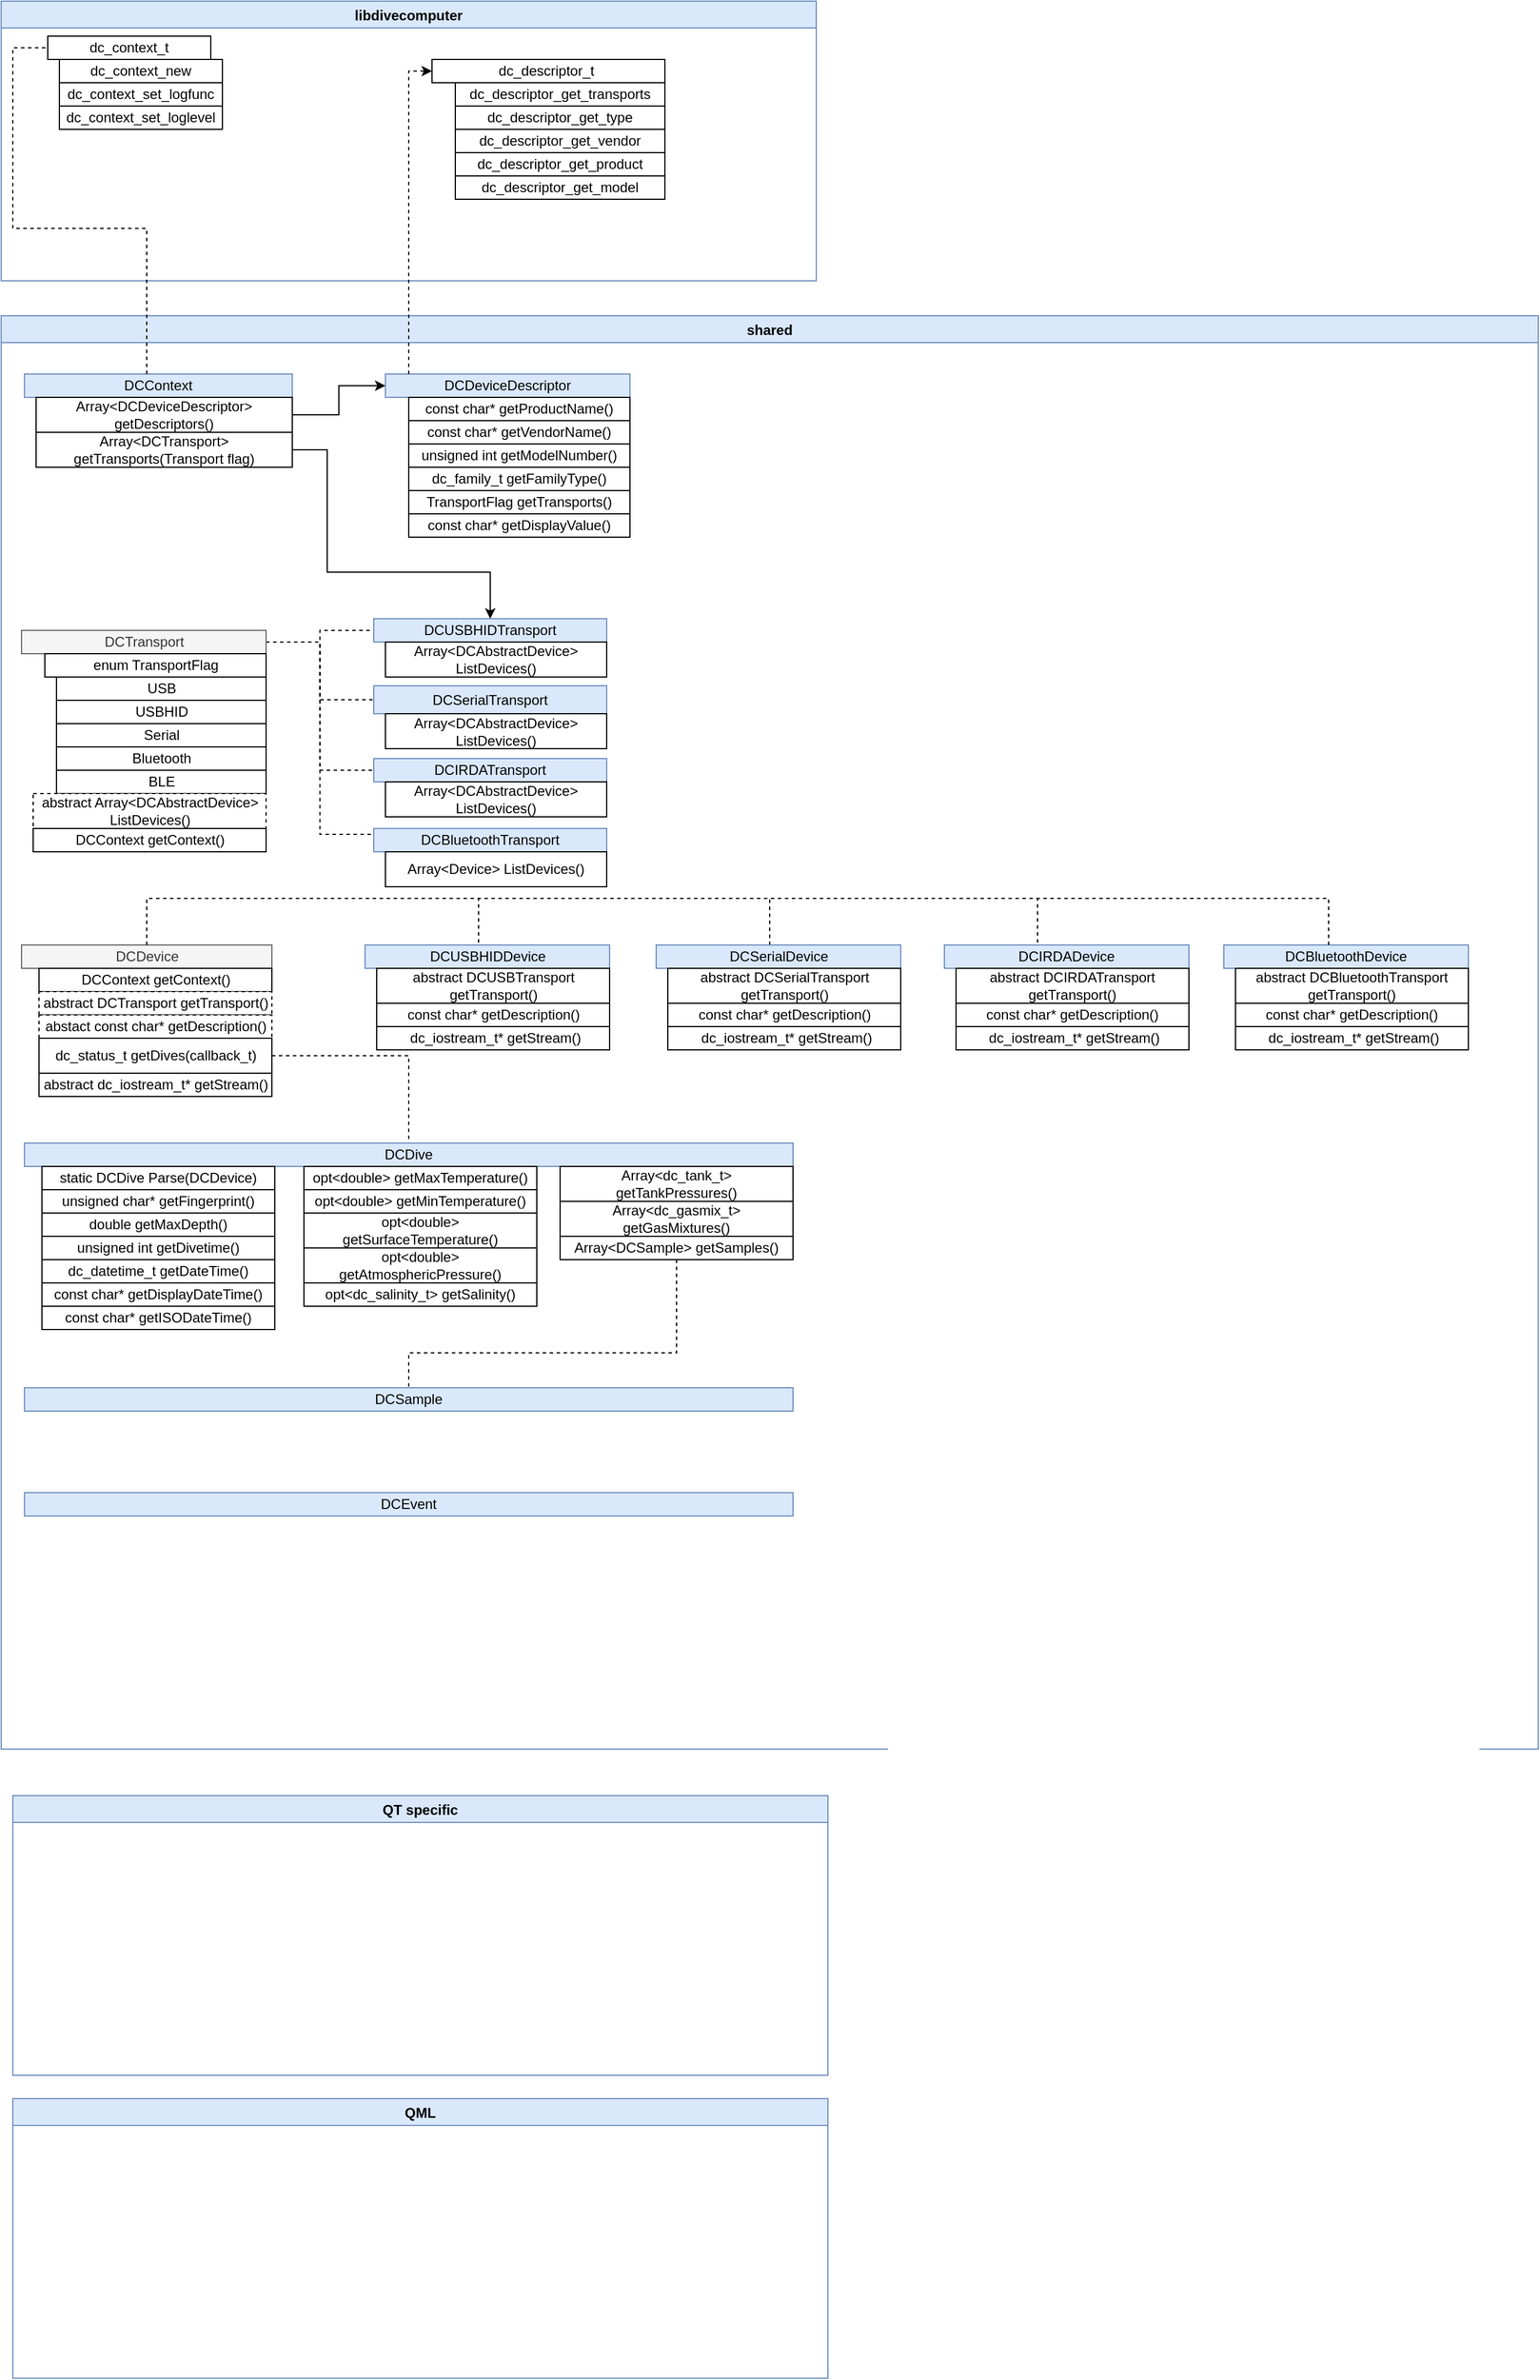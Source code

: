 <mxfile version="13.3.5" type="github">
  <diagram id="l0Hb1Kvt9UqNzEm9A9QA" name="Page-1">
    <mxGraphModel dx="660" dy="1087" grid="1" gridSize="10" guides="1" tooltips="1" connect="1" arrows="1" fold="1" page="0" pageScale="1" pageWidth="827" pageHeight="1169" math="0" shadow="0">
      <root>
        <mxCell id="0" />
        <mxCell id="1" parent="0" />
        <mxCell id="ltwnF_Ncu5DMhvB-tiFt-2" value="libdivecomputer" style="swimlane;fillColor=#dae8fc;strokeColor=#6c8ebf;" parent="1" vertex="1">
          <mxGeometry x="80" y="120" width="700" height="240" as="geometry" />
        </mxCell>
        <mxCell id="ltwnF_Ncu5DMhvB-tiFt-8" value="dc_context_new" style="rounded=0;whiteSpace=wrap;html=1;" parent="ltwnF_Ncu5DMhvB-tiFt-2" vertex="1">
          <mxGeometry x="50" y="50" width="140" height="20" as="geometry" />
        </mxCell>
        <mxCell id="ltwnF_Ncu5DMhvB-tiFt-9" value="dc_context_set_logfunc" style="rounded=0;whiteSpace=wrap;html=1;" parent="ltwnF_Ncu5DMhvB-tiFt-2" vertex="1">
          <mxGeometry x="50" y="70" width="140" height="20" as="geometry" />
        </mxCell>
        <mxCell id="ltwnF_Ncu5DMhvB-tiFt-10" value="dc_context_set_loglevel" style="rounded=0;whiteSpace=wrap;html=1;" parent="ltwnF_Ncu5DMhvB-tiFt-2" vertex="1">
          <mxGeometry x="50" y="90" width="140" height="20" as="geometry" />
        </mxCell>
        <mxCell id="ltwnF_Ncu5DMhvB-tiFt-25" value="dc_descriptor_t&amp;nbsp;" style="rounded=0;whiteSpace=wrap;html=1;" parent="ltwnF_Ncu5DMhvB-tiFt-2" vertex="1">
          <mxGeometry x="370" y="50" width="200" height="20" as="geometry" />
        </mxCell>
        <mxCell id="WCboHnmUrijgcAGSZFJO-1" value="dc_descriptor_get_transports" style="rounded=0;whiteSpace=wrap;html=1;" parent="ltwnF_Ncu5DMhvB-tiFt-2" vertex="1">
          <mxGeometry x="390" y="70" width="180" height="20" as="geometry" />
        </mxCell>
        <mxCell id="WCboHnmUrijgcAGSZFJO-2" value="dc_context_t" style="rounded=0;whiteSpace=wrap;html=1;" parent="ltwnF_Ncu5DMhvB-tiFt-2" vertex="1">
          <mxGeometry x="40" y="30" width="140" height="20" as="geometry" />
        </mxCell>
        <mxCell id="WCboHnmUrijgcAGSZFJO-3" value="dc_descriptor_get_type" style="rounded=0;whiteSpace=wrap;html=1;" parent="ltwnF_Ncu5DMhvB-tiFt-2" vertex="1">
          <mxGeometry x="390" y="90" width="180" height="20" as="geometry" />
        </mxCell>
        <mxCell id="WCboHnmUrijgcAGSZFJO-4" value="dc_descriptor_get_vendor" style="rounded=0;whiteSpace=wrap;html=1;" parent="ltwnF_Ncu5DMhvB-tiFt-2" vertex="1">
          <mxGeometry x="390" y="110" width="180" height="20" as="geometry" />
        </mxCell>
        <mxCell id="WCboHnmUrijgcAGSZFJO-5" value="dc_descriptor_get_product" style="rounded=0;whiteSpace=wrap;html=1;" parent="ltwnF_Ncu5DMhvB-tiFt-2" vertex="1">
          <mxGeometry x="390" y="130" width="180" height="20" as="geometry" />
        </mxCell>
        <mxCell id="WCboHnmUrijgcAGSZFJO-6" value="dc_descriptor_get_model" style="rounded=0;whiteSpace=wrap;html=1;" parent="ltwnF_Ncu5DMhvB-tiFt-2" vertex="1">
          <mxGeometry x="390" y="150" width="180" height="20" as="geometry" />
        </mxCell>
        <mxCell id="ltwnF_Ncu5DMhvB-tiFt-3" value="shared" style="swimlane;fillColor=#dae8fc;strokeColor=#6c8ebf;" parent="1" vertex="1">
          <mxGeometry x="80" y="390" width="1320" height="1230" as="geometry" />
        </mxCell>
        <mxCell id="ltwnF_Ncu5DMhvB-tiFt-11" value="DCContext" style="rounded=0;whiteSpace=wrap;html=1;fillColor=#dae8fc;strokeColor=#6c8ebf;" parent="ltwnF_Ncu5DMhvB-tiFt-3" vertex="1">
          <mxGeometry x="20" y="50" width="230" height="20" as="geometry" />
        </mxCell>
        <mxCell id="WCboHnmUrijgcAGSZFJO-7" style="edgeStyle=orthogonalEdgeStyle;rounded=0;orthogonalLoop=1;jettySize=auto;html=1;entryX=0;entryY=0.5;entryDx=0;entryDy=0;" parent="ltwnF_Ncu5DMhvB-tiFt-3" source="ltwnF_Ncu5DMhvB-tiFt-13" target="ltwnF_Ncu5DMhvB-tiFt-18" edge="1">
          <mxGeometry relative="1" as="geometry" />
        </mxCell>
        <mxCell id="ltwnF_Ncu5DMhvB-tiFt-13" value="Array&amp;lt;DCDeviceDescriptor&amp;gt; getDescriptors()" style="rounded=0;whiteSpace=wrap;html=1;" parent="ltwnF_Ncu5DMhvB-tiFt-3" vertex="1">
          <mxGeometry x="30" y="70" width="220" height="30" as="geometry" />
        </mxCell>
        <mxCell id="ltwnF_Ncu5DMhvB-tiFt-18" value="DCDeviceDescriptor" style="rounded=0;whiteSpace=wrap;html=1;fillColor=#dae8fc;strokeColor=#6c8ebf;" parent="ltwnF_Ncu5DMhvB-tiFt-3" vertex="1">
          <mxGeometry x="330" y="50" width="210" height="20" as="geometry" />
        </mxCell>
        <mxCell id="ltwnF_Ncu5DMhvB-tiFt-23" value="const char* getVendorName()" style="rounded=0;whiteSpace=wrap;html=1;" parent="ltwnF_Ncu5DMhvB-tiFt-3" vertex="1">
          <mxGeometry x="350" y="90" width="190" height="20" as="geometry" />
        </mxCell>
        <mxCell id="ltwnF_Ncu5DMhvB-tiFt-24" value="unsigned int getModelNumber()" style="rounded=0;whiteSpace=wrap;html=1;" parent="ltwnF_Ncu5DMhvB-tiFt-3" vertex="1">
          <mxGeometry x="350" y="110" width="190" height="20" as="geometry" />
        </mxCell>
        <mxCell id="ltwnF_Ncu5DMhvB-tiFt-28" value="dc_family_t getFamilyType()" style="rounded=0;whiteSpace=wrap;html=1;" parent="ltwnF_Ncu5DMhvB-tiFt-3" vertex="1">
          <mxGeometry x="350" y="130" width="190" height="20" as="geometry" />
        </mxCell>
        <mxCell id="ltwnF_Ncu5DMhvB-tiFt-29" value="TransportFlag getTransports()" style="rounded=0;whiteSpace=wrap;html=1;" parent="ltwnF_Ncu5DMhvB-tiFt-3" vertex="1">
          <mxGeometry x="350" y="150" width="190" height="20" as="geometry" />
        </mxCell>
        <mxCell id="ltwnF_Ncu5DMhvB-tiFt-30" value="const char* getProductName()" style="rounded=0;whiteSpace=wrap;html=1;" parent="ltwnF_Ncu5DMhvB-tiFt-3" vertex="1">
          <mxGeometry x="350" y="70" width="190" height="20" as="geometry" />
        </mxCell>
        <mxCell id="ltwnF_Ncu5DMhvB-tiFt-35" value="BLE" style="rounded=0;whiteSpace=wrap;html=1;" parent="ltwnF_Ncu5DMhvB-tiFt-3" vertex="1">
          <mxGeometry x="47.5" y="390" width="180" height="20" as="geometry" />
        </mxCell>
        <mxCell id="LenTutCYug-NzjJxEsnI-6" style="edgeStyle=orthogonalEdgeStyle;rounded=0;orthogonalLoop=1;jettySize=auto;html=1;entryX=0;entryY=0.5;entryDx=0;entryDy=0;endArrow=none;endFill=0;dashed=1;" edge="1" parent="ltwnF_Ncu5DMhvB-tiFt-3" source="WCboHnmUrijgcAGSZFJO-8" target="LenTutCYug-NzjJxEsnI-3">
          <mxGeometry relative="1" as="geometry" />
        </mxCell>
        <mxCell id="LenTutCYug-NzjJxEsnI-7" style="edgeStyle=orthogonalEdgeStyle;rounded=0;orthogonalLoop=1;jettySize=auto;html=1;entryX=0;entryY=0.5;entryDx=0;entryDy=0;dashed=1;endArrow=none;endFill=0;" edge="1" parent="ltwnF_Ncu5DMhvB-tiFt-3" source="WCboHnmUrijgcAGSZFJO-8" target="LenTutCYug-NzjJxEsnI-4">
          <mxGeometry relative="1" as="geometry" />
        </mxCell>
        <mxCell id="LenTutCYug-NzjJxEsnI-8" style="edgeStyle=orthogonalEdgeStyle;rounded=0;orthogonalLoop=1;jettySize=auto;html=1;entryX=0;entryY=0.5;entryDx=0;entryDy=0;dashed=1;endArrow=none;endFill=0;" edge="1" parent="ltwnF_Ncu5DMhvB-tiFt-3" source="WCboHnmUrijgcAGSZFJO-8" target="LenTutCYug-NzjJxEsnI-5">
          <mxGeometry relative="1" as="geometry" />
        </mxCell>
        <mxCell id="LenTutCYug-NzjJxEsnI-10" style="edgeStyle=orthogonalEdgeStyle;rounded=0;orthogonalLoop=1;jettySize=auto;html=1;entryX=0;entryY=0.25;entryDx=0;entryDy=0;dashed=1;endArrow=none;endFill=0;" edge="1" parent="ltwnF_Ncu5DMhvB-tiFt-3" source="WCboHnmUrijgcAGSZFJO-8" target="LenTutCYug-NzjJxEsnI-9">
          <mxGeometry relative="1" as="geometry" />
        </mxCell>
        <mxCell id="WCboHnmUrijgcAGSZFJO-8" value="DCTransport" style="rounded=0;whiteSpace=wrap;html=1;fillColor=#f5f5f5;strokeColor=#666666;fontColor=#333333;" parent="ltwnF_Ncu5DMhvB-tiFt-3" vertex="1">
          <mxGeometry x="17.5" y="270" width="210" height="20" as="geometry" />
        </mxCell>
        <mxCell id="WCboHnmUrijgcAGSZFJO-9" value="enum TransportFlag" style="rounded=0;whiteSpace=wrap;html=1;" parent="ltwnF_Ncu5DMhvB-tiFt-3" vertex="1">
          <mxGeometry x="37.5" y="290" width="190" height="20" as="geometry" />
        </mxCell>
        <mxCell id="WCboHnmUrijgcAGSZFJO-10" value="USBHID" style="rounded=0;whiteSpace=wrap;html=1;" parent="ltwnF_Ncu5DMhvB-tiFt-3" vertex="1">
          <mxGeometry x="47.5" y="330" width="180" height="20" as="geometry" />
        </mxCell>
        <mxCell id="WCboHnmUrijgcAGSZFJO-11" value="USB" style="rounded=0;whiteSpace=wrap;html=1;" parent="ltwnF_Ncu5DMhvB-tiFt-3" vertex="1">
          <mxGeometry x="47.5" y="310" width="180" height="20" as="geometry" />
        </mxCell>
        <mxCell id="WCboHnmUrijgcAGSZFJO-12" value="Serial" style="rounded=0;whiteSpace=wrap;html=1;" parent="ltwnF_Ncu5DMhvB-tiFt-3" vertex="1">
          <mxGeometry x="47.5" y="350" width="180" height="20" as="geometry" />
        </mxCell>
        <mxCell id="WCboHnmUrijgcAGSZFJO-13" value="Bluetooth" style="rounded=0;whiteSpace=wrap;html=1;" parent="ltwnF_Ncu5DMhvB-tiFt-3" vertex="1">
          <mxGeometry x="47.5" y="370" width="180" height="20" as="geometry" />
        </mxCell>
        <mxCell id="LenTutCYug-NzjJxEsnI-11" style="edgeStyle=orthogonalEdgeStyle;rounded=0;orthogonalLoop=1;jettySize=auto;html=1;endArrow=classic;endFill=1;" edge="1" parent="ltwnF_Ncu5DMhvB-tiFt-3" source="WCboHnmUrijgcAGSZFJO-16" target="LenTutCYug-NzjJxEsnI-3">
          <mxGeometry relative="1" as="geometry">
            <Array as="points">
              <mxPoint x="280" y="115" />
              <mxPoint x="280" y="220" />
              <mxPoint x="420" y="220" />
            </Array>
          </mxGeometry>
        </mxCell>
        <mxCell id="WCboHnmUrijgcAGSZFJO-16" value="Array&amp;lt;DCTransport&amp;gt; getTransports(Transport flag)" style="rounded=0;whiteSpace=wrap;html=1;" parent="ltwnF_Ncu5DMhvB-tiFt-3" vertex="1">
          <mxGeometry x="30" y="100" width="220" height="30" as="geometry" />
        </mxCell>
        <mxCell id="WCboHnmUrijgcAGSZFJO-20" value="abstract Array&amp;lt;DCAbstractDevice&amp;gt; ListDevices()" style="rounded=0;whiteSpace=wrap;html=1;dashed=1;" parent="ltwnF_Ncu5DMhvB-tiFt-3" vertex="1">
          <mxGeometry x="27.5" y="410" width="200" height="30" as="geometry" />
        </mxCell>
        <mxCell id="WCboHnmUrijgcAGSZFJO-22" value="const char* getDisplayValue()" style="rounded=0;whiteSpace=wrap;html=1;" parent="ltwnF_Ncu5DMhvB-tiFt-3" vertex="1">
          <mxGeometry x="350" y="170" width="190" height="20" as="geometry" />
        </mxCell>
        <mxCell id="LenTutCYug-NzjJxEsnI-29" style="edgeStyle=orthogonalEdgeStyle;rounded=0;orthogonalLoop=1;jettySize=auto;html=1;endArrow=none;endFill=0;strokeColor=#000000;dashed=1;" edge="1" parent="ltwnF_Ncu5DMhvB-tiFt-3" source="WCboHnmUrijgcAGSZFJO-23" target="LenTutCYug-NzjJxEsnI-17">
          <mxGeometry relative="1" as="geometry">
            <Array as="points">
              <mxPoint x="125" y="500" />
              <mxPoint x="410" y="500" />
            </Array>
          </mxGeometry>
        </mxCell>
        <mxCell id="LenTutCYug-NzjJxEsnI-30" style="edgeStyle=orthogonalEdgeStyle;rounded=0;orthogonalLoop=1;jettySize=auto;html=1;dashed=1;endArrow=none;endFill=0;strokeColor=#000000;" edge="1" parent="ltwnF_Ncu5DMhvB-tiFt-3" source="WCboHnmUrijgcAGSZFJO-23" target="LenTutCYug-NzjJxEsnI-21">
          <mxGeometry relative="1" as="geometry">
            <Array as="points">
              <mxPoint x="125" y="500" />
              <mxPoint x="660" y="500" />
            </Array>
          </mxGeometry>
        </mxCell>
        <mxCell id="LenTutCYug-NzjJxEsnI-34" style="edgeStyle=orthogonalEdgeStyle;rounded=0;orthogonalLoop=1;jettySize=auto;html=1;dashed=1;endArrow=none;endFill=0;strokeColor=#000000;" edge="1" parent="ltwnF_Ncu5DMhvB-tiFt-3" source="WCboHnmUrijgcAGSZFJO-23" target="LenTutCYug-NzjJxEsnI-31">
          <mxGeometry relative="1" as="geometry">
            <Array as="points">
              <mxPoint x="125" y="500" />
              <mxPoint x="890" y="500" />
            </Array>
          </mxGeometry>
        </mxCell>
        <mxCell id="WCboHnmUrijgcAGSZFJO-23" value="DCDevice" style="rounded=0;whiteSpace=wrap;html=1;fillColor=#f5f5f5;strokeColor=#666666;fontColor=#333333;" parent="ltwnF_Ncu5DMhvB-tiFt-3" vertex="1">
          <mxGeometry x="17.5" y="540" width="215" height="20" as="geometry" />
        </mxCell>
        <mxCell id="LenTutCYug-NzjJxEsnI-3" value="DCUSBHIDTransport" style="rounded=0;whiteSpace=wrap;html=1;fillColor=#dae8fc;strokeColor=#6c8ebf;" vertex="1" parent="ltwnF_Ncu5DMhvB-tiFt-3">
          <mxGeometry x="320" y="260" width="200" height="20" as="geometry" />
        </mxCell>
        <mxCell id="LenTutCYug-NzjJxEsnI-4" value="DCSerialTransport" style="rounded=0;whiteSpace=wrap;html=1;fillColor=#dae8fc;strokeColor=#6c8ebf;" vertex="1" parent="ltwnF_Ncu5DMhvB-tiFt-3">
          <mxGeometry x="320" y="317.5" width="200" height="24" as="geometry" />
        </mxCell>
        <mxCell id="LenTutCYug-NzjJxEsnI-5" value="DCIRDATransport" style="rounded=0;whiteSpace=wrap;html=1;fillColor=#dae8fc;strokeColor=#6c8ebf;" vertex="1" parent="ltwnF_Ncu5DMhvB-tiFt-3">
          <mxGeometry x="320" y="380" width="200" height="20" as="geometry" />
        </mxCell>
        <mxCell id="LenTutCYug-NzjJxEsnI-9" value="DCBluetoothTransport" style="rounded=0;whiteSpace=wrap;html=1;fillColor=#dae8fc;strokeColor=#6c8ebf;" vertex="1" parent="ltwnF_Ncu5DMhvB-tiFt-3">
          <mxGeometry x="320" y="440" width="200" height="20" as="geometry" />
        </mxCell>
        <mxCell id="LenTutCYug-NzjJxEsnI-13" value="DCContext getContext()" style="rounded=0;whiteSpace=wrap;html=1;" vertex="1" parent="ltwnF_Ncu5DMhvB-tiFt-3">
          <mxGeometry x="27.5" y="440" width="200" height="20" as="geometry" />
        </mxCell>
        <mxCell id="LenTutCYug-NzjJxEsnI-14" value="DCContext getContext()" style="rounded=0;whiteSpace=wrap;html=1;" vertex="1" parent="ltwnF_Ncu5DMhvB-tiFt-3">
          <mxGeometry x="32.5" y="560" width="200" height="20" as="geometry" />
        </mxCell>
        <mxCell id="LenTutCYug-NzjJxEsnI-16" value="abstract DCTransport getTransport()" style="rounded=0;whiteSpace=wrap;html=1;dashed=1;" vertex="1" parent="ltwnF_Ncu5DMhvB-tiFt-3">
          <mxGeometry x="32.5" y="580" width="200" height="20" as="geometry" />
        </mxCell>
        <mxCell id="LenTutCYug-NzjJxEsnI-17" value="DCUSBHIDDevice" style="rounded=0;whiteSpace=wrap;html=1;fillColor=#dae8fc;strokeColor=#6c8ebf;" vertex="1" parent="ltwnF_Ncu5DMhvB-tiFt-3">
          <mxGeometry x="312.5" y="540" width="210" height="20" as="geometry" />
        </mxCell>
        <mxCell id="LenTutCYug-NzjJxEsnI-18" value="abstact const char* getDescription()" style="rounded=0;whiteSpace=wrap;html=1;dashed=1;" vertex="1" parent="ltwnF_Ncu5DMhvB-tiFt-3">
          <mxGeometry x="32.5" y="600" width="200" height="20" as="geometry" />
        </mxCell>
        <mxCell id="LenTutCYug-NzjJxEsnI-19" value="abstract DCUSBTransport getTransport()" style="rounded=0;whiteSpace=wrap;html=1;" vertex="1" parent="ltwnF_Ncu5DMhvB-tiFt-3">
          <mxGeometry x="322.5" y="560" width="200" height="30" as="geometry" />
        </mxCell>
        <mxCell id="LenTutCYug-NzjJxEsnI-20" value="const char* getDescription()" style="rounded=0;whiteSpace=wrap;html=1;" vertex="1" parent="ltwnF_Ncu5DMhvB-tiFt-3">
          <mxGeometry x="322.5" y="590" width="200" height="20" as="geometry" />
        </mxCell>
        <mxCell id="LenTutCYug-NzjJxEsnI-21" value="DCSerialDevice" style="rounded=0;whiteSpace=wrap;html=1;fillColor=#dae8fc;strokeColor=#6c8ebf;" vertex="1" parent="ltwnF_Ncu5DMhvB-tiFt-3">
          <mxGeometry x="562.5" y="540" width="210" height="20" as="geometry" />
        </mxCell>
        <mxCell id="LenTutCYug-NzjJxEsnI-22" value="abstract DCSerialTransport getTransport()" style="rounded=0;whiteSpace=wrap;html=1;" vertex="1" parent="ltwnF_Ncu5DMhvB-tiFt-3">
          <mxGeometry x="572.5" y="560" width="200" height="30" as="geometry" />
        </mxCell>
        <mxCell id="LenTutCYug-NzjJxEsnI-23" value="const char* getDescription()" style="rounded=0;whiteSpace=wrap;html=1;" vertex="1" parent="ltwnF_Ncu5DMhvB-tiFt-3">
          <mxGeometry x="572.5" y="590" width="200" height="20" as="geometry" />
        </mxCell>
        <mxCell id="LenTutCYug-NzjJxEsnI-25" value="Array&amp;lt;DCAbstractDevice&amp;gt; ListDevices()" style="rounded=0;whiteSpace=wrap;html=1;" vertex="1" parent="ltwnF_Ncu5DMhvB-tiFt-3">
          <mxGeometry x="330" y="280" width="190" height="30" as="geometry" />
        </mxCell>
        <mxCell id="LenTutCYug-NzjJxEsnI-26" value="Array&amp;lt;DCAbstractDevice&amp;gt; ListDevices()" style="rounded=0;whiteSpace=wrap;html=1;" vertex="1" parent="ltwnF_Ncu5DMhvB-tiFt-3">
          <mxGeometry x="330" y="341.5" width="190" height="30" as="geometry" />
        </mxCell>
        <mxCell id="LenTutCYug-NzjJxEsnI-27" value="Array&amp;lt;DCAbstractDevice&amp;gt; ListDevices()" style="rounded=0;whiteSpace=wrap;html=1;" vertex="1" parent="ltwnF_Ncu5DMhvB-tiFt-3">
          <mxGeometry x="330" y="400" width="190" height="30" as="geometry" />
        </mxCell>
        <mxCell id="LenTutCYug-NzjJxEsnI-28" value="Array&amp;lt;Device&amp;gt; ListDevices()" style="rounded=0;whiteSpace=wrap;html=1;" vertex="1" parent="ltwnF_Ncu5DMhvB-tiFt-3">
          <mxGeometry x="330" y="460" width="190" height="30" as="geometry" />
        </mxCell>
        <mxCell id="LenTutCYug-NzjJxEsnI-31" value="DCIRDADevice" style="rounded=0;whiteSpace=wrap;html=1;fillColor=#dae8fc;strokeColor=#6c8ebf;" vertex="1" parent="ltwnF_Ncu5DMhvB-tiFt-3">
          <mxGeometry x="810" y="540" width="210" height="20" as="geometry" />
        </mxCell>
        <mxCell id="LenTutCYug-NzjJxEsnI-32" value="abstract DCIRDATransport getTransport()" style="rounded=0;whiteSpace=wrap;html=1;" vertex="1" parent="ltwnF_Ncu5DMhvB-tiFt-3">
          <mxGeometry x="820" y="560" width="200" height="30" as="geometry" />
        </mxCell>
        <mxCell id="LenTutCYug-NzjJxEsnI-33" value="const char* getDescription()" style="rounded=0;whiteSpace=wrap;html=1;" vertex="1" parent="ltwnF_Ncu5DMhvB-tiFt-3">
          <mxGeometry x="820" y="590" width="200" height="20" as="geometry" />
        </mxCell>
        <mxCell id="LenTutCYug-NzjJxEsnI-38" value="DCBluetoothDevice" style="rounded=0;whiteSpace=wrap;html=1;fillColor=#dae8fc;strokeColor=#6c8ebf;" vertex="1" parent="ltwnF_Ncu5DMhvB-tiFt-3">
          <mxGeometry x="1050" y="540" width="210" height="20" as="geometry" />
        </mxCell>
        <mxCell id="LenTutCYug-NzjJxEsnI-39" value="abstract DCBluetoothTransport getTransport()" style="rounded=0;whiteSpace=wrap;html=1;" vertex="1" parent="ltwnF_Ncu5DMhvB-tiFt-3">
          <mxGeometry x="1060" y="560" width="200" height="30" as="geometry" />
        </mxCell>
        <mxCell id="LenTutCYug-NzjJxEsnI-40" value="const char* getDescription()" style="rounded=0;whiteSpace=wrap;html=1;" vertex="1" parent="ltwnF_Ncu5DMhvB-tiFt-3">
          <mxGeometry x="1060" y="590" width="200" height="20" as="geometry" />
        </mxCell>
        <mxCell id="LenTutCYug-NzjJxEsnI-41" style="edgeStyle=orthogonalEdgeStyle;rounded=0;orthogonalLoop=1;jettySize=auto;html=1;dashed=1;endArrow=none;endFill=0;strokeColor=#000000;" edge="1" parent="ltwnF_Ncu5DMhvB-tiFt-3" source="WCboHnmUrijgcAGSZFJO-23" target="LenTutCYug-NzjJxEsnI-38">
          <mxGeometry relative="1" as="geometry">
            <Array as="points">
              <mxPoint x="125" y="500" />
              <mxPoint x="1140" y="500" />
            </Array>
          </mxGeometry>
        </mxCell>
        <mxCell id="LenTutCYug-NzjJxEsnI-76" style="edgeStyle=orthogonalEdgeStyle;rounded=0;orthogonalLoop=1;jettySize=auto;html=1;dashed=1;endArrow=none;endFill=0;strokeColor=#000000;" edge="1" parent="ltwnF_Ncu5DMhvB-tiFt-3" source="LenTutCYug-NzjJxEsnI-43" target="LenTutCYug-NzjJxEsnI-51">
          <mxGeometry relative="1" as="geometry">
            <Array as="points">
              <mxPoint x="350" y="635" />
            </Array>
          </mxGeometry>
        </mxCell>
        <mxCell id="LenTutCYug-NzjJxEsnI-43" value="dc_status_t getDives(callback_t)" style="rounded=0;whiteSpace=wrap;html=1;" vertex="1" parent="ltwnF_Ncu5DMhvB-tiFt-3">
          <mxGeometry x="32.5" y="620" width="200" height="30" as="geometry" />
        </mxCell>
        <mxCell id="LenTutCYug-NzjJxEsnI-46" value="abstract dc_iostream_t* getStream()" style="rounded=0;whiteSpace=wrap;html=1;" vertex="1" parent="ltwnF_Ncu5DMhvB-tiFt-3">
          <mxGeometry x="32.5" y="650" width="200" height="20" as="geometry" />
        </mxCell>
        <mxCell id="LenTutCYug-NzjJxEsnI-47" value="&amp;nbsp;dc_iostream_t* getStream()" style="rounded=0;whiteSpace=wrap;html=1;" vertex="1" parent="ltwnF_Ncu5DMhvB-tiFt-3">
          <mxGeometry x="322.5" y="610" width="200" height="20" as="geometry" />
        </mxCell>
        <mxCell id="LenTutCYug-NzjJxEsnI-48" value="&amp;nbsp;dc_iostream_t* getStream()" style="rounded=0;whiteSpace=wrap;html=1;" vertex="1" parent="ltwnF_Ncu5DMhvB-tiFt-3">
          <mxGeometry x="572.5" y="610" width="200" height="20" as="geometry" />
        </mxCell>
        <mxCell id="LenTutCYug-NzjJxEsnI-49" value="&amp;nbsp;dc_iostream_t* getStream()" style="rounded=0;whiteSpace=wrap;html=1;" vertex="1" parent="ltwnF_Ncu5DMhvB-tiFt-3">
          <mxGeometry x="820" y="610" width="200" height="20" as="geometry" />
        </mxCell>
        <mxCell id="LenTutCYug-NzjJxEsnI-50" value="&amp;nbsp;dc_iostream_t* getStream()" style="rounded=0;whiteSpace=wrap;html=1;" vertex="1" parent="ltwnF_Ncu5DMhvB-tiFt-3">
          <mxGeometry x="1060" y="610" width="200" height="20" as="geometry" />
        </mxCell>
        <mxCell id="LenTutCYug-NzjJxEsnI-51" value="DCDive" style="rounded=0;whiteSpace=wrap;html=1;fillColor=#dae8fc;strokeColor=#6c8ebf;" vertex="1" parent="ltwnF_Ncu5DMhvB-tiFt-3">
          <mxGeometry x="20" y="710" width="660" height="20" as="geometry" />
        </mxCell>
        <mxCell id="LenTutCYug-NzjJxEsnI-52" value="static DCDive Parse(DCDevice)" style="rounded=0;whiteSpace=wrap;html=1;" vertex="1" parent="ltwnF_Ncu5DMhvB-tiFt-3">
          <mxGeometry x="35" y="730" width="200" height="20" as="geometry" />
        </mxCell>
        <mxCell id="LenTutCYug-NzjJxEsnI-53" value="unsigned char* getFingerprint()" style="rounded=0;whiteSpace=wrap;html=1;" vertex="1" parent="ltwnF_Ncu5DMhvB-tiFt-3">
          <mxGeometry x="35" y="750" width="200" height="20" as="geometry" />
        </mxCell>
        <mxCell id="LenTutCYug-NzjJxEsnI-54" value="double getMaxDepth()" style="rounded=0;whiteSpace=wrap;html=1;" vertex="1" parent="ltwnF_Ncu5DMhvB-tiFt-3">
          <mxGeometry x="35" y="770" width="200" height="20" as="geometry" />
        </mxCell>
        <mxCell id="LenTutCYug-NzjJxEsnI-56" value="unsigned int getDivetime()" style="rounded=0;whiteSpace=wrap;html=1;" vertex="1" parent="ltwnF_Ncu5DMhvB-tiFt-3">
          <mxGeometry x="35" y="790" width="200" height="20" as="geometry" />
        </mxCell>
        <mxCell id="LenTutCYug-NzjJxEsnI-57" value="dc_datetime_t getDateTime()" style="rounded=0;whiteSpace=wrap;html=1;" vertex="1" parent="ltwnF_Ncu5DMhvB-tiFt-3">
          <mxGeometry x="35" y="810" width="200" height="20" as="geometry" />
        </mxCell>
        <mxCell id="LenTutCYug-NzjJxEsnI-58" value="const char* getDisplayDateTime()" style="rounded=0;whiteSpace=wrap;html=1;" vertex="1" parent="ltwnF_Ncu5DMhvB-tiFt-3">
          <mxGeometry x="35" y="830" width="200" height="20" as="geometry" />
        </mxCell>
        <mxCell id="LenTutCYug-NzjJxEsnI-59" value="const char* getISODateTime()" style="rounded=0;whiteSpace=wrap;html=1;" vertex="1" parent="ltwnF_Ncu5DMhvB-tiFt-3">
          <mxGeometry x="35" y="850" width="200" height="20" as="geometry" />
        </mxCell>
        <mxCell id="LenTutCYug-NzjJxEsnI-60" value="opt&amp;lt;double&amp;gt; getMaxTemperature()" style="rounded=0;whiteSpace=wrap;html=1;" vertex="1" parent="ltwnF_Ncu5DMhvB-tiFt-3">
          <mxGeometry x="260" y="730" width="200" height="20" as="geometry" />
        </mxCell>
        <mxCell id="LenTutCYug-NzjJxEsnI-61" value="opt&amp;lt;double&amp;gt; getMinTemperature()" style="rounded=0;whiteSpace=wrap;html=1;" vertex="1" parent="ltwnF_Ncu5DMhvB-tiFt-3">
          <mxGeometry x="260" y="750" width="200" height="20" as="geometry" />
        </mxCell>
        <mxCell id="LenTutCYug-NzjJxEsnI-62" value="opt&amp;lt;double&amp;gt; getSurfaceTemperature()" style="rounded=0;whiteSpace=wrap;html=1;" vertex="1" parent="ltwnF_Ncu5DMhvB-tiFt-3">
          <mxGeometry x="260" y="770" width="200" height="30" as="geometry" />
        </mxCell>
        <mxCell id="LenTutCYug-NzjJxEsnI-63" value="opt&amp;lt;double&amp;gt; getAtmosphericPressure()" style="rounded=0;whiteSpace=wrap;html=1;" vertex="1" parent="ltwnF_Ncu5DMhvB-tiFt-3">
          <mxGeometry x="260" y="800" width="200" height="30" as="geometry" />
        </mxCell>
        <mxCell id="LenTutCYug-NzjJxEsnI-68" value="opt&amp;lt;dc_salinity_t&amp;gt; getSalinity()" style="rounded=0;whiteSpace=wrap;html=1;" vertex="1" parent="ltwnF_Ncu5DMhvB-tiFt-3">
          <mxGeometry x="260" y="830" width="200" height="20" as="geometry" />
        </mxCell>
        <mxCell id="LenTutCYug-NzjJxEsnI-70" value="Array&amp;lt;dc_tank_t&amp;gt; getTankPressures()" style="rounded=0;whiteSpace=wrap;html=1;" vertex="1" parent="ltwnF_Ncu5DMhvB-tiFt-3">
          <mxGeometry x="480" y="730" width="200" height="30" as="geometry" />
        </mxCell>
        <mxCell id="LenTutCYug-NzjJxEsnI-71" value="Array&amp;lt;dc_gasmix_t&amp;gt; getGasMixtures()" style="rounded=0;whiteSpace=wrap;html=1;" vertex="1" parent="ltwnF_Ncu5DMhvB-tiFt-3">
          <mxGeometry x="480" y="760" width="200" height="30" as="geometry" />
        </mxCell>
        <mxCell id="LenTutCYug-NzjJxEsnI-75" style="edgeStyle=orthogonalEdgeStyle;rounded=0;orthogonalLoop=1;jettySize=auto;html=1;dashed=1;endArrow=none;endFill=0;strokeColor=#000000;" edge="1" parent="ltwnF_Ncu5DMhvB-tiFt-3" source="LenTutCYug-NzjJxEsnI-72" target="LenTutCYug-NzjJxEsnI-73">
          <mxGeometry relative="1" as="geometry">
            <Array as="points">
              <mxPoint x="580" y="890" />
              <mxPoint x="350" y="890" />
            </Array>
          </mxGeometry>
        </mxCell>
        <mxCell id="LenTutCYug-NzjJxEsnI-72" value="Array&amp;lt;DCSample&amp;gt; getSamples()" style="rounded=0;whiteSpace=wrap;html=1;" vertex="1" parent="ltwnF_Ncu5DMhvB-tiFt-3">
          <mxGeometry x="480" y="790" width="200" height="20" as="geometry" />
        </mxCell>
        <mxCell id="LenTutCYug-NzjJxEsnI-73" value="DCSample" style="rounded=0;whiteSpace=wrap;html=1;fillColor=#dae8fc;strokeColor=#6c8ebf;" vertex="1" parent="ltwnF_Ncu5DMhvB-tiFt-3">
          <mxGeometry x="20" y="920" width="660" height="20" as="geometry" />
        </mxCell>
        <mxCell id="LenTutCYug-NzjJxEsnI-74" value="DCEvent" style="rounded=0;whiteSpace=wrap;html=1;fillColor=#dae8fc;strokeColor=#6c8ebf;" vertex="1" parent="ltwnF_Ncu5DMhvB-tiFt-3">
          <mxGeometry x="20" y="1010" width="660" height="20" as="geometry" />
        </mxCell>
        <mxCell id="ltwnF_Ncu5DMhvB-tiFt-4" value="QT specific" style="swimlane;fillColor=#dae8fc;strokeColor=#6c8ebf;" parent="1" vertex="1">
          <mxGeometry x="90" y="1660" width="700" height="240" as="geometry" />
        </mxCell>
        <mxCell id="ltwnF_Ncu5DMhvB-tiFt-5" value="QML" style="swimlane;fillColor=#dae8fc;strokeColor=#6c8ebf;" parent="1" vertex="1">
          <mxGeometry x="90" y="1920" width="700" height="240" as="geometry" />
        </mxCell>
        <mxCell id="ltwnF_Ncu5DMhvB-tiFt-14" style="edgeStyle=orthogonalEdgeStyle;rounded=0;orthogonalLoop=1;jettySize=auto;html=1;entryX=0;entryY=0.5;entryDx=0;entryDy=0;dashed=1;endArrow=none;endFill=0;" parent="1" source="ltwnF_Ncu5DMhvB-tiFt-11" target="WCboHnmUrijgcAGSZFJO-2" edge="1">
          <mxGeometry relative="1" as="geometry">
            <Array as="points">
              <mxPoint x="205" y="315" />
              <mxPoint x="90" y="315" />
              <mxPoint x="90" y="160" />
            </Array>
          </mxGeometry>
        </mxCell>
        <mxCell id="ltwnF_Ncu5DMhvB-tiFt-26" style="edgeStyle=orthogonalEdgeStyle;rounded=0;orthogonalLoop=1;jettySize=auto;html=1;dashed=1;" parent="1" source="ltwnF_Ncu5DMhvB-tiFt-18" target="ltwnF_Ncu5DMhvB-tiFt-25" edge="1">
          <mxGeometry relative="1" as="geometry">
            <Array as="points">
              <mxPoint x="430" y="180" />
            </Array>
          </mxGeometry>
        </mxCell>
      </root>
    </mxGraphModel>
  </diagram>
</mxfile>
